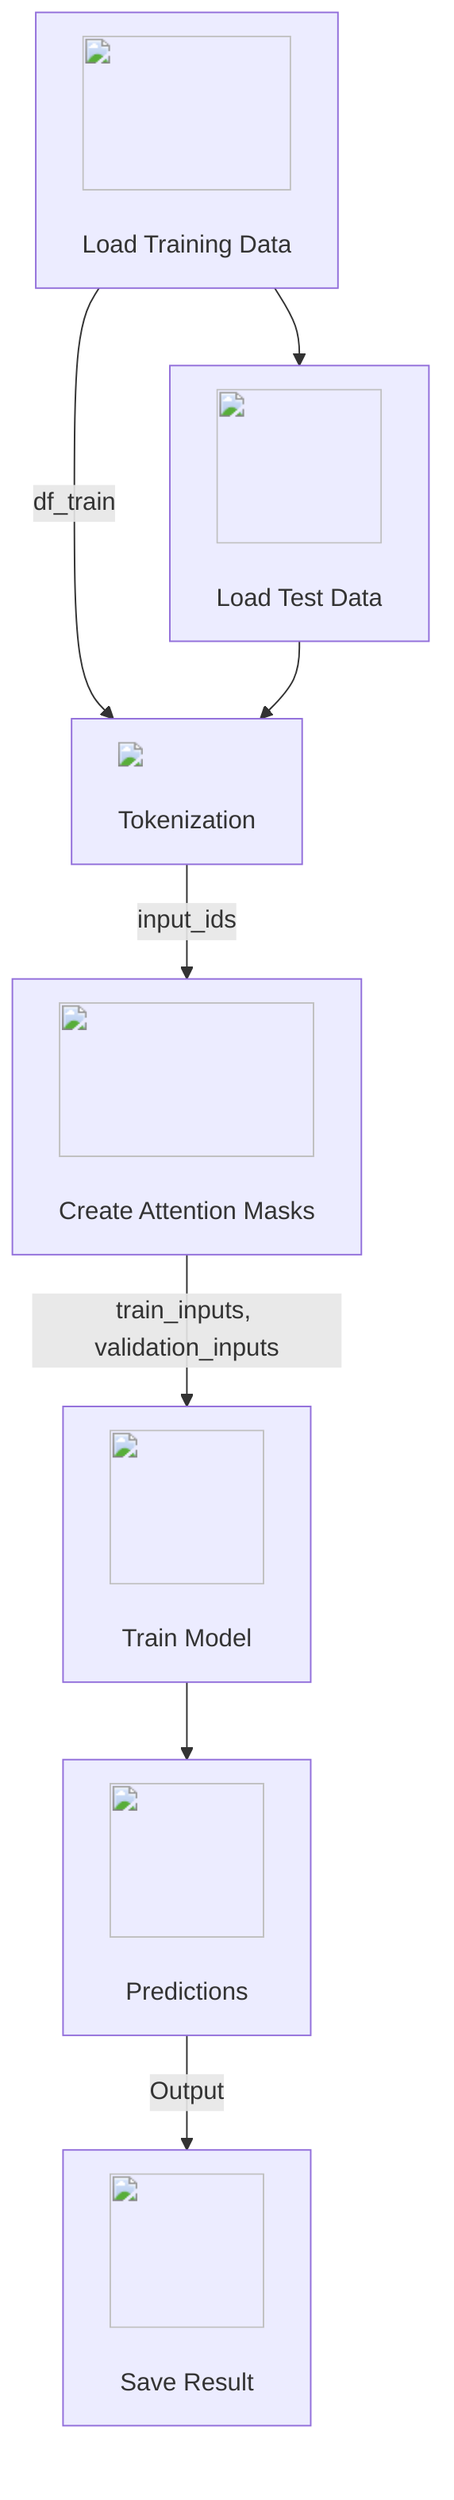 graph TD;
    A[<img src='icons/database.svg' width=100 height=100/> <br/> Load Training Data] --> B[<img src='icons/database.svg' width=100 height=100/> <br/> Load Test Data];
    A -->|"df_train"| C[<img src='dummy_plots/barplot_template.svg' /> <br/> Tokenization];
    B --> C;
    C -->|"input_ids"| D[<img src='icons/column_split.svg' width=100 height=100/> <br/> Create Attention Masks];
    D -->|"train_inputs, validation_inputs"| E[<img src='icons/brain.svg' width=100 height=100/> <br/> Train Model];
    E --> F[<img src='icons/file.svg' width=100 height=100/> <br/> Predictions];
    F -->|"Output"| G[<img src='icons/table.svg' width=100 height=100/> <br/> Save Result];